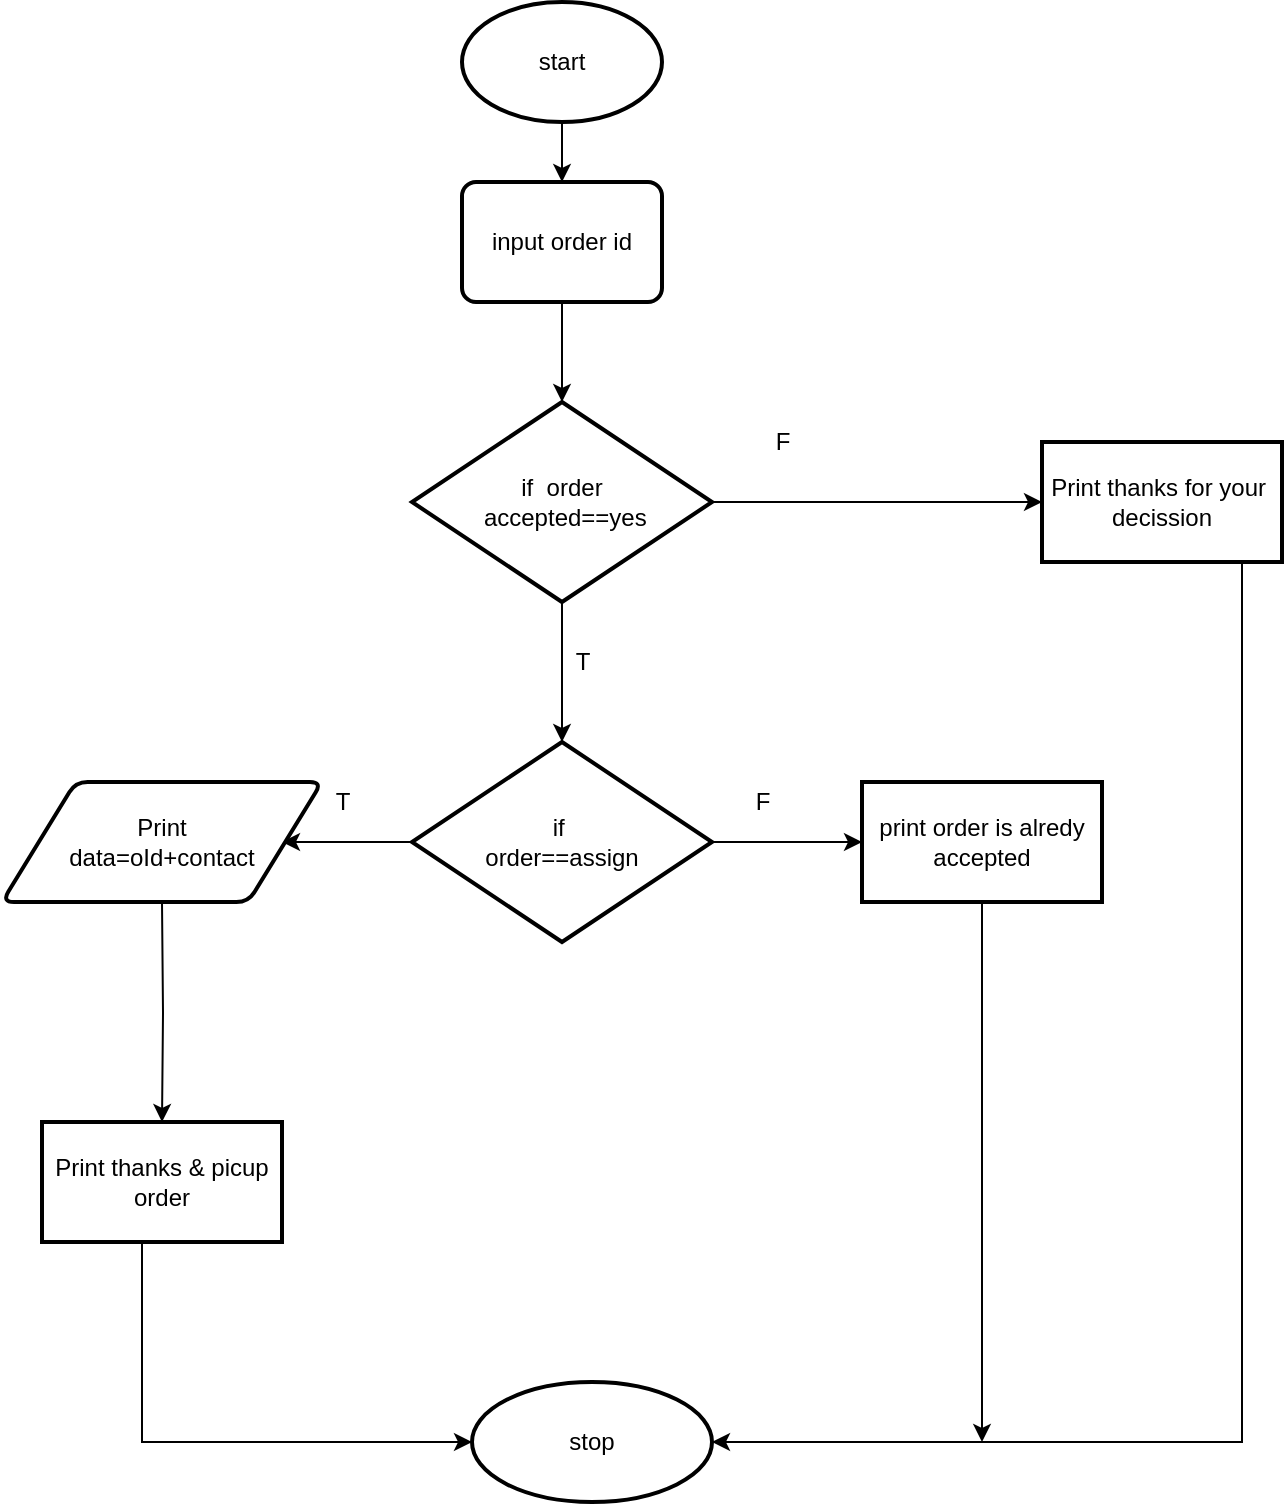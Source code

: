 <mxfile version="20.5.3" type="device" pages="2"><diagram id="Y2eKQSvJcKZHE-ofaB3a" name="Page-1"><mxGraphModel dx="992" dy="539" grid="1" gridSize="10" guides="1" tooltips="1" connect="1" arrows="1" fold="1" page="1" pageScale="1" pageWidth="850" pageHeight="1100" math="0" shadow="0"><root><mxCell id="0"/><mxCell id="1" parent="0"/><mxCell id="U6hawYGQ5JI5-LPbvSam-15" value="" style="edgeStyle=orthogonalEdgeStyle;rounded=0;orthogonalLoop=1;jettySize=auto;html=1;" edge="1" parent="1" source="U6hawYGQ5JI5-LPbvSam-1" target="U6hawYGQ5JI5-LPbvSam-3"><mxGeometry relative="1" as="geometry"/></mxCell><mxCell id="U6hawYGQ5JI5-LPbvSam-1" value="start" style="strokeWidth=2;html=1;shape=mxgraph.flowchart.start_1;whiteSpace=wrap;" vertex="1" parent="1"><mxGeometry x="360" y="20" width="100" height="60" as="geometry"/></mxCell><mxCell id="U6hawYGQ5JI5-LPbvSam-18" value="" style="edgeStyle=orthogonalEdgeStyle;rounded=0;orthogonalLoop=1;jettySize=auto;html=1;" edge="1" parent="1" source="U6hawYGQ5JI5-LPbvSam-2" target="U6hawYGQ5JI5-LPbvSam-17"><mxGeometry relative="1" as="geometry"/></mxCell><mxCell id="U6hawYGQ5JI5-LPbvSam-20" value="" style="edgeStyle=orthogonalEdgeStyle;rounded=0;orthogonalLoop=1;jettySize=auto;html=1;" edge="1" parent="1" source="U6hawYGQ5JI5-LPbvSam-2" target="U6hawYGQ5JI5-LPbvSam-19"><mxGeometry relative="1" as="geometry"/></mxCell><mxCell id="U6hawYGQ5JI5-LPbvSam-2" value="if&amp;nbsp; order&lt;br&gt;&amp;nbsp;accepted==yes" style="strokeWidth=2;html=1;shape=mxgraph.flowchart.decision;whiteSpace=wrap;" vertex="1" parent="1"><mxGeometry x="335" y="220" width="150" height="100" as="geometry"/></mxCell><mxCell id="U6hawYGQ5JI5-LPbvSam-16" value="" style="edgeStyle=orthogonalEdgeStyle;rounded=0;orthogonalLoop=1;jettySize=auto;html=1;" edge="1" parent="1" source="U6hawYGQ5JI5-LPbvSam-3" target="U6hawYGQ5JI5-LPbvSam-2"><mxGeometry relative="1" as="geometry"/></mxCell><mxCell id="U6hawYGQ5JI5-LPbvSam-3" value="input order id" style="rounded=1;whiteSpace=wrap;html=1;absoluteArcSize=1;arcSize=14;strokeWidth=2;" vertex="1" parent="1"><mxGeometry x="360" y="110" width="100" height="60" as="geometry"/></mxCell><mxCell id="U6hawYGQ5JI5-LPbvSam-11" value="" style="edgeStyle=orthogonalEdgeStyle;rounded=0;orthogonalLoop=1;jettySize=auto;html=1;" edge="1" parent="1" target="U6hawYGQ5JI5-LPbvSam-10"><mxGeometry relative="1" as="geometry"><mxPoint x="210" y="470" as="sourcePoint"/></mxGeometry></mxCell><mxCell id="U6hawYGQ5JI5-LPbvSam-30" style="edgeStyle=orthogonalEdgeStyle;rounded=0;orthogonalLoop=1;jettySize=auto;html=1;" edge="1" parent="1" source="U6hawYGQ5JI5-LPbvSam-6"><mxGeometry relative="1" as="geometry"><mxPoint x="620" y="740" as="targetPoint"/></mxGeometry></mxCell><mxCell id="U6hawYGQ5JI5-LPbvSam-6" value="print order is alredy accepted" style="whiteSpace=wrap;html=1;strokeWidth=2;" vertex="1" parent="1"><mxGeometry x="560" y="410" width="120" height="60" as="geometry"/></mxCell><mxCell id="U6hawYGQ5JI5-LPbvSam-32" style="edgeStyle=orthogonalEdgeStyle;rounded=0;orthogonalLoop=1;jettySize=auto;html=1;entryX=0;entryY=0.5;entryDx=0;entryDy=0;" edge="1" parent="1" source="U6hawYGQ5JI5-LPbvSam-10" target="U6hawYGQ5JI5-LPbvSam-12"><mxGeometry relative="1" as="geometry"><mxPoint x="360" y="720" as="targetPoint"/><Array as="points"><mxPoint x="200" y="740"/></Array></mxGeometry></mxCell><mxCell id="U6hawYGQ5JI5-LPbvSam-10" value="Print thanks &amp;amp; picup order" style="whiteSpace=wrap;html=1;strokeWidth=2;" vertex="1" parent="1"><mxGeometry x="150" y="580" width="120" height="60" as="geometry"/></mxCell><mxCell id="U6hawYGQ5JI5-LPbvSam-12" value="stop" style="ellipse;whiteSpace=wrap;html=1;strokeWidth=2;" vertex="1" parent="1"><mxGeometry x="365" y="710" width="120" height="60" as="geometry"/></mxCell><mxCell id="U6hawYGQ5JI5-LPbvSam-22" value="" style="edgeStyle=orthogonalEdgeStyle;rounded=0;orthogonalLoop=1;jettySize=auto;html=1;" edge="1" parent="1" source="U6hawYGQ5JI5-LPbvSam-17"><mxGeometry relative="1" as="geometry"><mxPoint x="270" y="440" as="targetPoint"/></mxGeometry></mxCell><mxCell id="U6hawYGQ5JI5-LPbvSam-24" value="" style="edgeStyle=orthogonalEdgeStyle;rounded=0;orthogonalLoop=1;jettySize=auto;html=1;" edge="1" parent="1" source="U6hawYGQ5JI5-LPbvSam-17" target="U6hawYGQ5JI5-LPbvSam-6"><mxGeometry relative="1" as="geometry"/></mxCell><mxCell id="U6hawYGQ5JI5-LPbvSam-17" value="if&amp;nbsp;&lt;br&gt;order==assign" style="strokeWidth=2;html=1;shape=mxgraph.flowchart.decision;whiteSpace=wrap;" vertex="1" parent="1"><mxGeometry x="335" y="390" width="150" height="100" as="geometry"/></mxCell><mxCell id="U6hawYGQ5JI5-LPbvSam-28" style="edgeStyle=orthogonalEdgeStyle;rounded=0;orthogonalLoop=1;jettySize=auto;html=1;entryX=1;entryY=0.5;entryDx=0;entryDy=0;" edge="1" parent="1" source="U6hawYGQ5JI5-LPbvSam-19" target="U6hawYGQ5JI5-LPbvSam-12"><mxGeometry relative="1" as="geometry"><mxPoint x="710" y="610" as="targetPoint"/><Array as="points"><mxPoint x="750" y="740"/></Array></mxGeometry></mxCell><mxCell id="U6hawYGQ5JI5-LPbvSam-19" value="Print thanks for your&amp;nbsp;&lt;br&gt;decission" style="whiteSpace=wrap;html=1;strokeWidth=2;" vertex="1" parent="1"><mxGeometry x="650" y="240" width="120" height="60" as="geometry"/></mxCell><mxCell id="U6hawYGQ5JI5-LPbvSam-21" value="F" style="text;html=1;align=center;verticalAlign=middle;resizable=0;points=[];autosize=1;strokeColor=none;fillColor=none;" vertex="1" parent="1"><mxGeometry x="505" y="225" width="30" height="30" as="geometry"/></mxCell><mxCell id="U6hawYGQ5JI5-LPbvSam-23" value="T" style="text;html=1;align=center;verticalAlign=middle;resizable=0;points=[];autosize=1;strokeColor=none;fillColor=none;" vertex="1" parent="1"><mxGeometry x="285" y="405" width="30" height="30" as="geometry"/></mxCell><mxCell id="U6hawYGQ5JI5-LPbvSam-25" value="F" style="text;html=1;align=center;verticalAlign=middle;resizable=0;points=[];autosize=1;strokeColor=none;fillColor=none;" vertex="1" parent="1"><mxGeometry x="495" y="405" width="30" height="30" as="geometry"/></mxCell><mxCell id="U6hawYGQ5JI5-LPbvSam-33" value="T" style="text;html=1;align=center;verticalAlign=middle;resizable=0;points=[];autosize=1;strokeColor=none;fillColor=none;" vertex="1" parent="1"><mxGeometry x="405" y="335" width="30" height="30" as="geometry"/></mxCell><mxCell id="7CeQPTtt6SGMHocCWTsx-1" value="Print &lt;br&gt;data=oId+contact" style="shape=parallelogram;html=1;strokeWidth=2;perimeter=parallelogramPerimeter;whiteSpace=wrap;rounded=1;arcSize=12;size=0.23;" vertex="1" parent="1"><mxGeometry x="130" y="410" width="160" height="60" as="geometry"/></mxCell></root></mxGraphModel></diagram><diagram id="cURuHOqHqJD2pbRiNthH" name="Page-2"><mxGraphModel dx="992" dy="539" grid="1" gridSize="10" guides="1" tooltips="1" connect="1" arrows="1" fold="1" page="1" pageScale="1" pageWidth="850" pageHeight="1100" math="0" shadow="0"><root><mxCell id="0"/><mxCell id="1" parent="0"/></root></mxGraphModel></diagram></mxfile>
